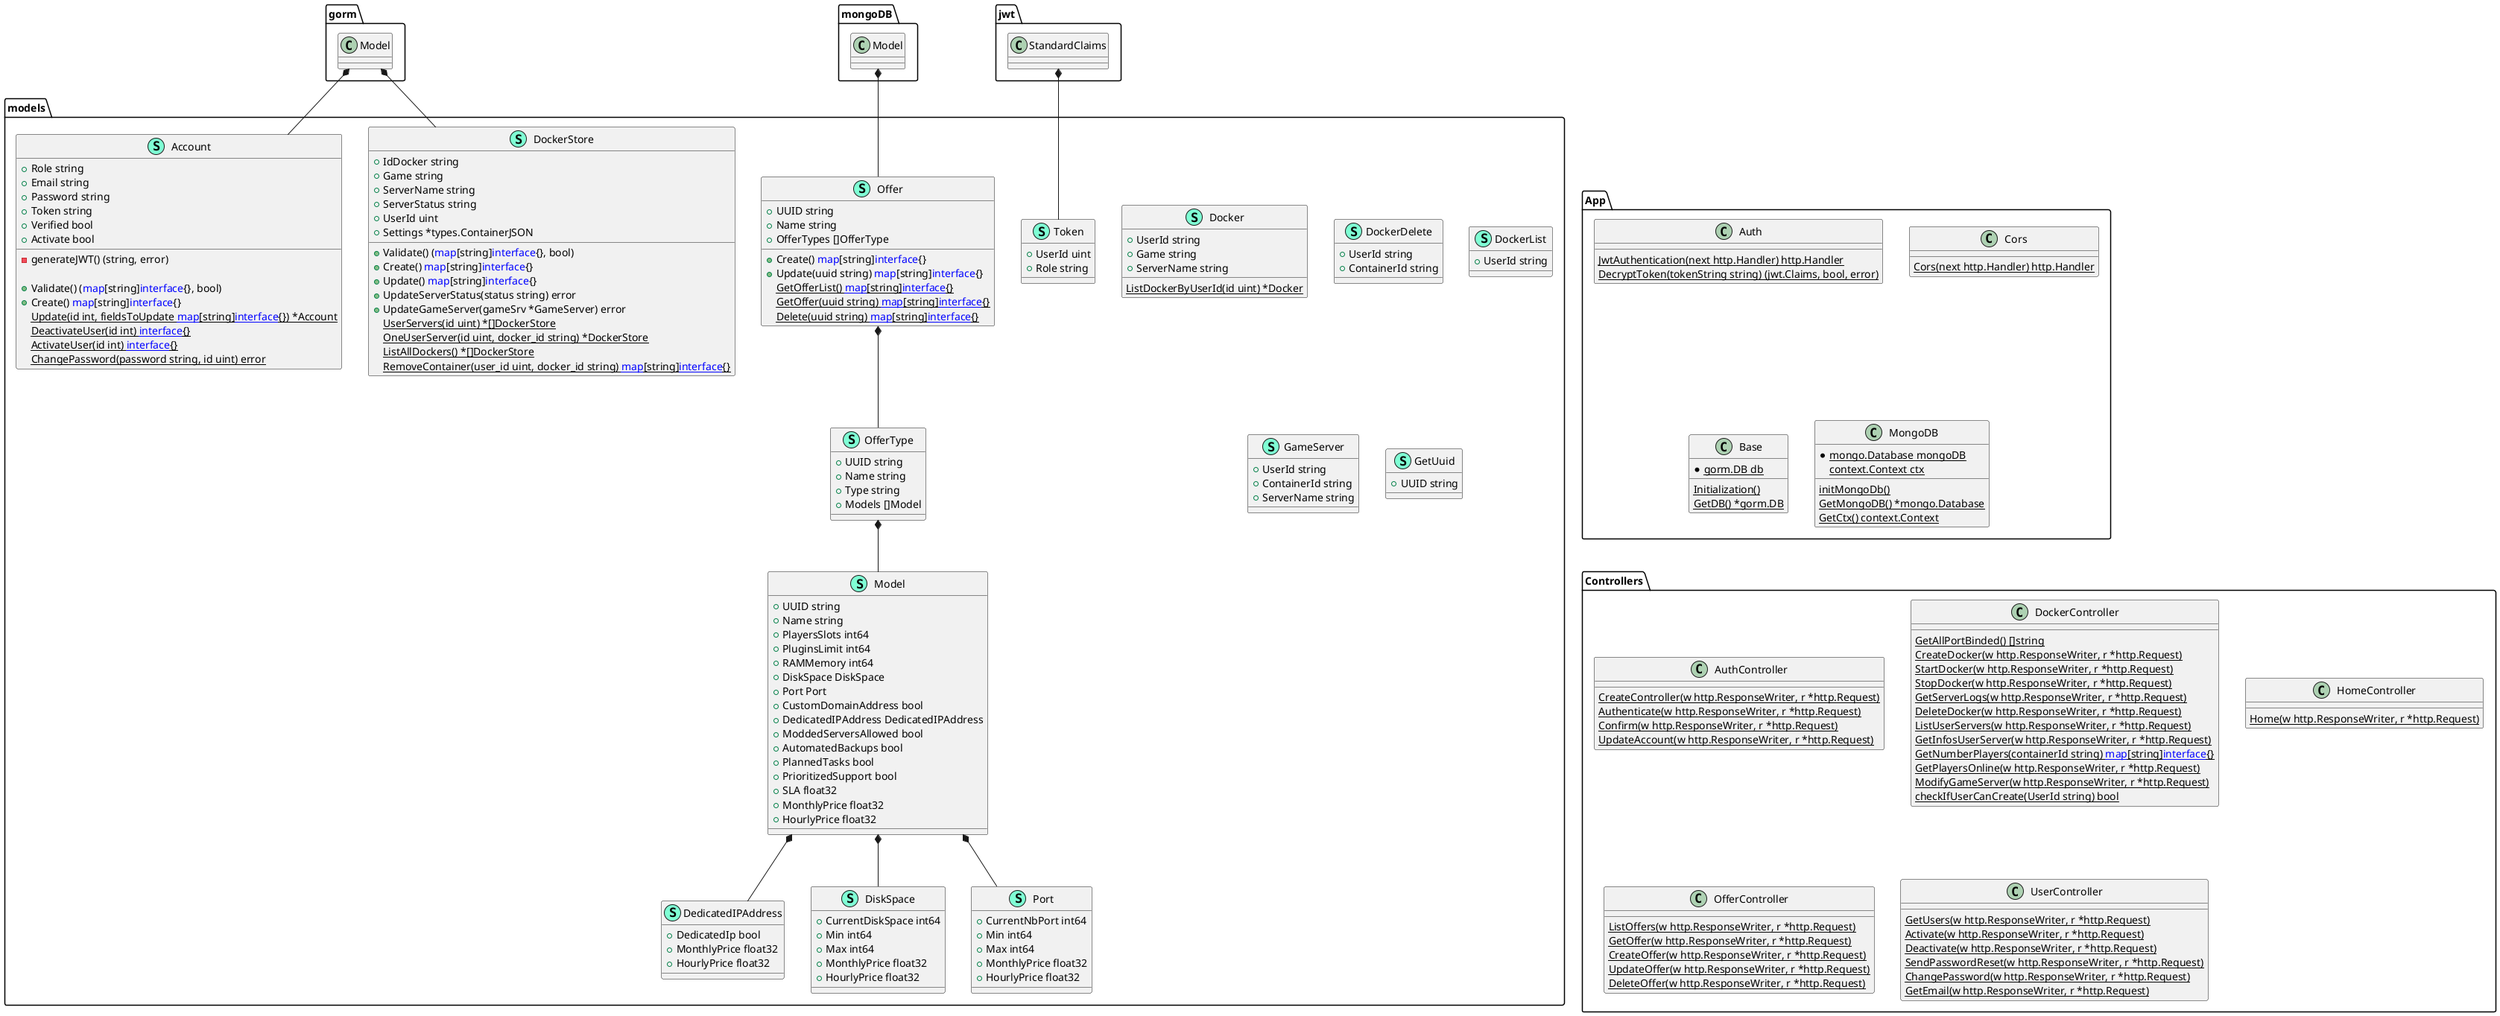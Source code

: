 @startuml
namespace models {
    class Account << (S,Aquamarine) >> {
        + Role string
        + Email string
        + Password string
        + Token string
        + Verified bool
        + Activate bool

        - generateJWT() (string, error)

        + Validate() (<font color=blue>map</font>[string]<font color=blue>interface</font>{}, bool)
        + Create() <font color=blue>map</font>[string]<font color=blue>interface</font>{}
         {static} Update(id int, fieldsToUpdate <font color=blue>map</font>[string]<font color=blue>interface</font>{}) *Account
         {static} DeactivateUser(id int) <font color=blue>interface</font>{}
         {static} ActivateUser(id int) <font color=blue>interface</font>{}
         {static} ChangePassword(password string, id uint) error
    }

    class DedicatedIPAddress << (S,Aquamarine) >> {
        + DedicatedIp bool
        + MonthlyPrice float32
        + HourlyPrice float32

    }
    class DiskSpace << (S,Aquamarine) >> {
        + CurrentDiskSpace int64
        + Min int64
        + Max int64
        + MonthlyPrice float32
        + HourlyPrice float32

    }
    class Docker << (S,Aquamarine) >> {
        + UserId string
        + Game string
        + ServerName string
        {static} ListDockerByUserId(id uint) *Docker

    }
    class DockerDelete << (S,Aquamarine) >> {
        + UserId string
        + ContainerId string

    }
    class DockerList << (S,Aquamarine) >> {
        + UserId string

    }
    class DockerStore << (S,Aquamarine) >> {
        + IdDocker string
        + Game string
        + ServerName string
        + ServerStatus string
        + UserId uint
        + Settings *types.ContainerJSON

        + Validate() (<font color=blue>map</font>[string]<font color=blue>interface</font>{}, bool)
        + Create() <font color=blue>map</font>[string]<font color=blue>interface</font>{}
        + Update() <font color=blue>map</font>[string]<font color=blue>interface</font>{}
        + UpdateServerStatus(status string) error
        + UpdateGameServer(gameSrv *GameServer) error
        {static} UserServers(id uint) *[]DockerStore
        {static} OneUserServer(id uint, docker_id string) *DockerStore
        {static} ListAllDockers() *[]DockerStore
        {static} RemoveContainer(user_id uint, docker_id string) <font color=blue>map</font>[string]<font color=blue>interface</font>{}

    }
    class GameServer << (S,Aquamarine) >> {
        + UserId string
        + ContainerId string
        + ServerName string

    }
    class GetUuid << (S,Aquamarine) >> {
        + UUID string

    }
    class Model << (S,Aquamarine) >> {
        + UUID string
        + Name string
        + PlayersSlots int64
        + PluginsLimit int64
        + RAMMemory int64
        + DiskSpace DiskSpace
        + Port Port
        + CustomDomainAddress bool
        + DedicatedIPAddress DedicatedIPAddress
        + ModdedServersAllowed bool
        + AutomatedBackups bool
        + PlannedTasks bool
        + PrioritizedSupport bool
        + SLA float32
        + MonthlyPrice float32
        + HourlyPrice float32

    }
    class Offer << (S,Aquamarine) >> {
        + UUID string
        + Name string
        + OfferTypes []OfferType

        + Create() <font color=blue>map</font>[string]<font color=blue>interface</font>{}
        + Update(uuid string) <font color=blue>map</font>[string]<font color=blue>interface</font>{}
        {static} GetOfferList() <font color=blue>map</font>[string]<font color=blue>interface</font>{}
        {static} GetOffer(uuid string) <font color=blue>map</font>[string]<font color=blue>interface</font>{}
        {static} Delete(uuid string) <font color=blue>map</font>[string]<font color=blue>interface</font>{}
    }
    class OfferType << (S,Aquamarine) >> {
        + UUID string
        + Name string
        + Type string
        + Models []Model

    }
    class Port << (S,Aquamarine) >> {
        + CurrentNbPort int64
        + Min int64
        + Max int64
        + MonthlyPrice float32
        + HourlyPrice float32

    }
    class Token << (S,Aquamarine) >> {
        + UserId uint
        + Role string

    }
}
namespace App {
      class Auth {
        {static} JwtAuthentication(next http.Handler) http.Handler
        {static} DecryptToken(tokenString string) (jwt.Claims, bool, error)
    }
    class Cors {
        {static} Cors(next http.Handler) http.Handler
    }
        class Base {
        {static} *gorm.DB db
        {static} Initialization()
        {static} GetDB() *gorm.DB
    }
    class MongoDB {
        {static} *mongo.Database mongoDB
        {static} context.Context ctx
        {static} initMongoDb()
        {static} GetMongoDB() *mongo.Database
        {static} GetCtx() context.Context
    }
}
namespace Controllers {
        class AuthController {
        {static} CreateController(w http.ResponseWriter, r *http.Request)
        {static} Authenticate(w http.ResponseWriter, r *http.Request)
        {static} Confirm(w http.ResponseWriter, r *http.Request)
        {static} UpdateAccount(w http.ResponseWriter, r *http.Request)

    }
    class DockerController {
        {static} GetAllPortBinded() []string
        {static} CreateDocker(w http.ResponseWriter, r *http.Request)
        {static} StartDocker(w http.ResponseWriter, r *http.Request)
        {static} StopDocker(w http.ResponseWriter, r *http.Request)
        {static} GetServerLogs(w http.ResponseWriter, r *http.Request)
        {static} DeleteDocker(w http.ResponseWriter, r *http.Request)
        {static} ListUserServers(w http.ResponseWriter, r *http.Request)
        {static} GetInfosUserServer(w http.ResponseWriter, r *http.Request)
        {static} GetNumberPlayers(containerId string) <font color=blue>map</font>[string]<font color=blue>interface</font>{}
        {static} GetPlayersOnline(w http.ResponseWriter, r *http.Request)
        {static} ModifyGameServer(w http.ResponseWriter, r *http.Request)
        {static} checkIfUserCanCreate(UserId string) bool
    }
    class HomeController {
        {static} Home(w http.ResponseWriter, r *http.Request)
    }
    class OfferController {
        {static} ListOffers(w http.ResponseWriter, r *http.Request)
        {static} GetOffer(w http.ResponseWriter, r *http.Request)
        {static} CreateOffer(w http.ResponseWriter, r *http.Request)
        {static} UpdateOffer(w http.ResponseWriter, r *http.Request)
        {static} DeleteOffer(w http.ResponseWriter, r *http.Request)
    }
    class UserController {
        {static} GetUsers(w http.ResponseWriter, r *http.Request)
        {static} Activate(w http.ResponseWriter, r *http.Request)
        {static} Deactivate(w http.ResponseWriter, r *http.Request)
        {static} SendPasswordReset(w http.ResponseWriter, r *http.Request)
        {static} ChangePassword(w http.ResponseWriter, r *http.Request)
        {static} GetEmail(w http.ResponseWriter, r *http.Request)
        
    }
}
"gorm.Model" *-- "models.Account"
"gorm.Model" *-- "models.DockerStore"
"mongoDB.Model" *-- "models.Offer"
"models.Offer" *-- "models.OfferType"
"models.OfferType" *-- "models.Model"
"models.Model" *-- "models.Port"
"models.Model" *-- "models.DedicatedIPAddress"
"models.Model" *-- "models.DiskSpace"
"jwt.StandardClaims" *-- "models.Token"


@enduml

